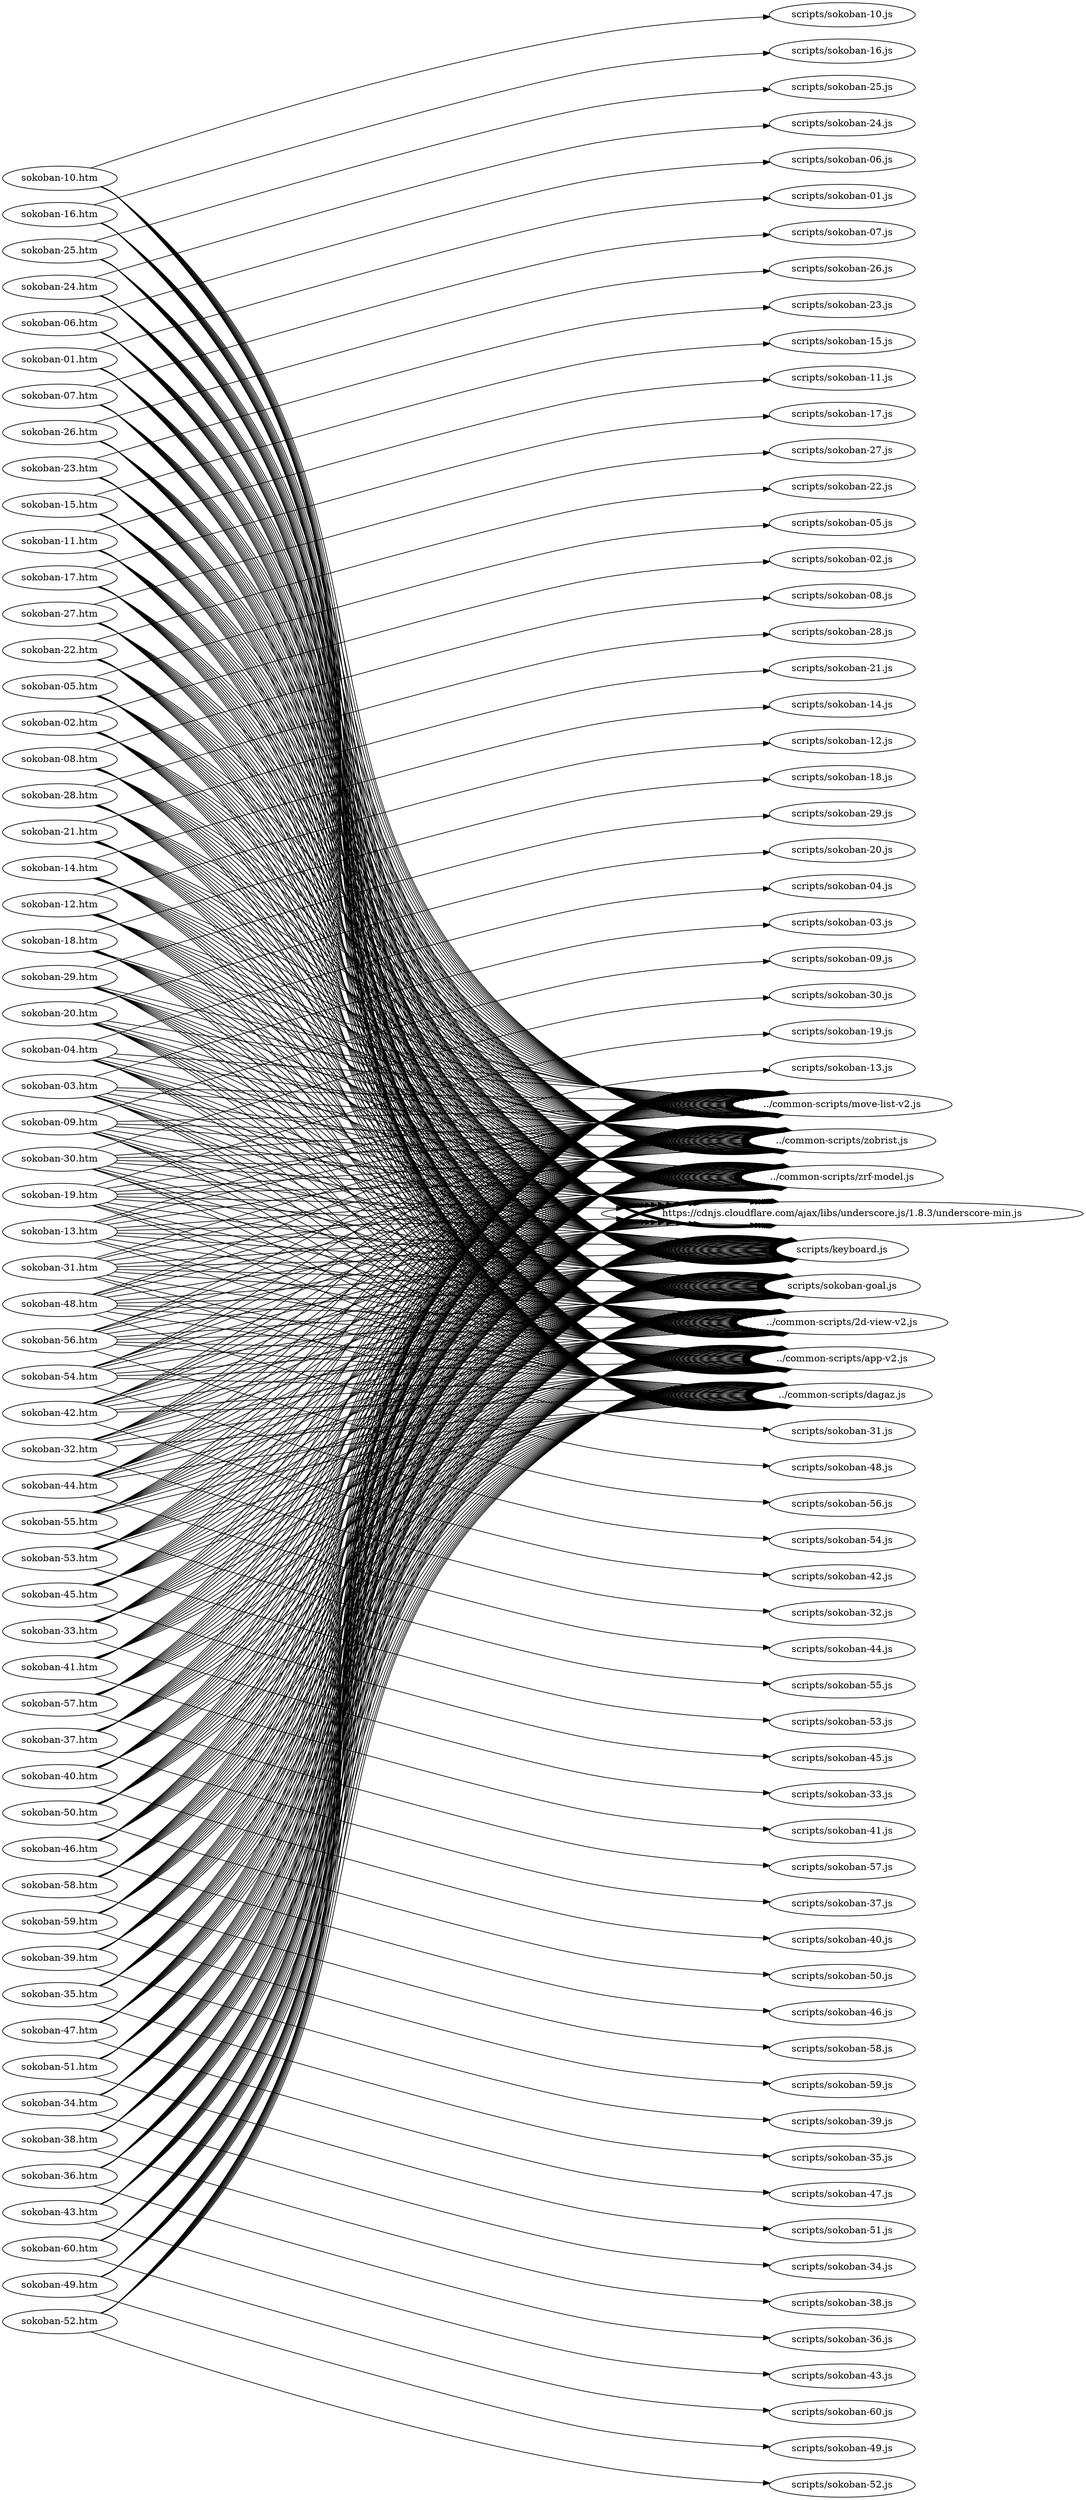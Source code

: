 digraph "graph" {
graph[ ranksep=10, rankdir = LR ];
  "sokoban-01.htm" -> "../common-scripts/2d-view-v2.js";
  "sokoban-01.htm" -> "../common-scripts/app-v2.js";
  "sokoban-01.htm" -> "../common-scripts/dagaz.js";
  "sokoban-01.htm" -> "../common-scripts/move-list-v2.js";
  "sokoban-01.htm" -> "../common-scripts/zobrist.js";
  "sokoban-01.htm" -> "../common-scripts/zrf-model.js";
  "sokoban-01.htm" -> "https://cdnjs.cloudflare.com/ajax/libs/underscore.js/1.8.3/underscore-min.js";
  "sokoban-01.htm" -> "scripts/keyboard.js";
  "sokoban-01.htm" -> "scripts/sokoban-01.js";
  "sokoban-01.htm" -> "scripts/sokoban-goal.js";
  "sokoban-02.htm" -> "../common-scripts/2d-view-v2.js";
  "sokoban-02.htm" -> "../common-scripts/app-v2.js";
  "sokoban-02.htm" -> "../common-scripts/dagaz.js";
  "sokoban-02.htm" -> "../common-scripts/move-list-v2.js";
  "sokoban-02.htm" -> "../common-scripts/zobrist.js";
  "sokoban-02.htm" -> "../common-scripts/zrf-model.js";
  "sokoban-02.htm" -> "https://cdnjs.cloudflare.com/ajax/libs/underscore.js/1.8.3/underscore-min.js";
  "sokoban-02.htm" -> "scripts/keyboard.js";
  "sokoban-02.htm" -> "scripts/sokoban-02.js";
  "sokoban-02.htm" -> "scripts/sokoban-goal.js";
  "sokoban-03.htm" -> "../common-scripts/2d-view-v2.js";
  "sokoban-03.htm" -> "../common-scripts/app-v2.js";
  "sokoban-03.htm" -> "../common-scripts/dagaz.js";
  "sokoban-03.htm" -> "../common-scripts/move-list-v2.js";
  "sokoban-03.htm" -> "../common-scripts/zobrist.js";
  "sokoban-03.htm" -> "../common-scripts/zrf-model.js";
  "sokoban-03.htm" -> "https://cdnjs.cloudflare.com/ajax/libs/underscore.js/1.8.3/underscore-min.js";
  "sokoban-03.htm" -> "scripts/keyboard.js";
  "sokoban-03.htm" -> "scripts/sokoban-03.js";
  "sokoban-03.htm" -> "scripts/sokoban-goal.js";
  "sokoban-04.htm" -> "../common-scripts/2d-view-v2.js";
  "sokoban-04.htm" -> "../common-scripts/app-v2.js";
  "sokoban-04.htm" -> "../common-scripts/dagaz.js";
  "sokoban-04.htm" -> "../common-scripts/move-list-v2.js";
  "sokoban-04.htm" -> "../common-scripts/zobrist.js";
  "sokoban-04.htm" -> "../common-scripts/zrf-model.js";
  "sokoban-04.htm" -> "https://cdnjs.cloudflare.com/ajax/libs/underscore.js/1.8.3/underscore-min.js";
  "sokoban-04.htm" -> "scripts/keyboard.js";
  "sokoban-04.htm" -> "scripts/sokoban-04.js";
  "sokoban-04.htm" -> "scripts/sokoban-goal.js";
  "sokoban-05.htm" -> "../common-scripts/2d-view-v2.js";
  "sokoban-05.htm" -> "../common-scripts/app-v2.js";
  "sokoban-05.htm" -> "../common-scripts/dagaz.js";
  "sokoban-05.htm" -> "../common-scripts/move-list-v2.js";
  "sokoban-05.htm" -> "../common-scripts/zobrist.js";
  "sokoban-05.htm" -> "../common-scripts/zrf-model.js";
  "sokoban-05.htm" -> "https://cdnjs.cloudflare.com/ajax/libs/underscore.js/1.8.3/underscore-min.js";
  "sokoban-05.htm" -> "scripts/keyboard.js";
  "sokoban-05.htm" -> "scripts/sokoban-05.js";
  "sokoban-05.htm" -> "scripts/sokoban-goal.js";
  "sokoban-06.htm" -> "../common-scripts/2d-view-v2.js";
  "sokoban-06.htm" -> "../common-scripts/app-v2.js";
  "sokoban-06.htm" -> "../common-scripts/dagaz.js";
  "sokoban-06.htm" -> "../common-scripts/move-list-v2.js";
  "sokoban-06.htm" -> "../common-scripts/zobrist.js";
  "sokoban-06.htm" -> "../common-scripts/zrf-model.js";
  "sokoban-06.htm" -> "https://cdnjs.cloudflare.com/ajax/libs/underscore.js/1.8.3/underscore-min.js";
  "sokoban-06.htm" -> "scripts/keyboard.js";
  "sokoban-06.htm" -> "scripts/sokoban-06.js";
  "sokoban-06.htm" -> "scripts/sokoban-goal.js";
  "sokoban-07.htm" -> "../common-scripts/2d-view-v2.js";
  "sokoban-07.htm" -> "../common-scripts/app-v2.js";
  "sokoban-07.htm" -> "../common-scripts/dagaz.js";
  "sokoban-07.htm" -> "../common-scripts/move-list-v2.js";
  "sokoban-07.htm" -> "../common-scripts/zobrist.js";
  "sokoban-07.htm" -> "../common-scripts/zrf-model.js";
  "sokoban-07.htm" -> "https://cdnjs.cloudflare.com/ajax/libs/underscore.js/1.8.3/underscore-min.js";
  "sokoban-07.htm" -> "scripts/keyboard.js";
  "sokoban-07.htm" -> "scripts/sokoban-07.js";
  "sokoban-07.htm" -> "scripts/sokoban-goal.js";
  "sokoban-08.htm" -> "../common-scripts/2d-view-v2.js";
  "sokoban-08.htm" -> "../common-scripts/app-v2.js";
  "sokoban-08.htm" -> "../common-scripts/dagaz.js";
  "sokoban-08.htm" -> "../common-scripts/move-list-v2.js";
  "sokoban-08.htm" -> "../common-scripts/zobrist.js";
  "sokoban-08.htm" -> "../common-scripts/zrf-model.js";
  "sokoban-08.htm" -> "https://cdnjs.cloudflare.com/ajax/libs/underscore.js/1.8.3/underscore-min.js";
  "sokoban-08.htm" -> "scripts/keyboard.js";
  "sokoban-08.htm" -> "scripts/sokoban-08.js";
  "sokoban-08.htm" -> "scripts/sokoban-goal.js";
  "sokoban-09.htm" -> "../common-scripts/2d-view-v2.js";
  "sokoban-09.htm" -> "../common-scripts/app-v2.js";
  "sokoban-09.htm" -> "../common-scripts/dagaz.js";
  "sokoban-09.htm" -> "../common-scripts/move-list-v2.js";
  "sokoban-09.htm" -> "../common-scripts/zobrist.js";
  "sokoban-09.htm" -> "../common-scripts/zrf-model.js";
  "sokoban-09.htm" -> "https://cdnjs.cloudflare.com/ajax/libs/underscore.js/1.8.3/underscore-min.js";
  "sokoban-09.htm" -> "scripts/keyboard.js";
  "sokoban-09.htm" -> "scripts/sokoban-09.js";
  "sokoban-09.htm" -> "scripts/sokoban-goal.js";
  "sokoban-10.htm" -> "../common-scripts/2d-view-v2.js";
  "sokoban-10.htm" -> "../common-scripts/app-v2.js";
  "sokoban-10.htm" -> "../common-scripts/dagaz.js";
  "sokoban-10.htm" -> "../common-scripts/move-list-v2.js";
  "sokoban-10.htm" -> "../common-scripts/zobrist.js";
  "sokoban-10.htm" -> "../common-scripts/zrf-model.js";
  "sokoban-10.htm" -> "https://cdnjs.cloudflare.com/ajax/libs/underscore.js/1.8.3/underscore-min.js";
  "sokoban-10.htm" -> "scripts/keyboard.js";
  "sokoban-10.htm" -> "scripts/sokoban-10.js";
  "sokoban-10.htm" -> "scripts/sokoban-goal.js";
  "sokoban-11.htm" -> "../common-scripts/2d-view-v2.js";
  "sokoban-11.htm" -> "../common-scripts/app-v2.js";
  "sokoban-11.htm" -> "../common-scripts/dagaz.js";
  "sokoban-11.htm" -> "../common-scripts/move-list-v2.js";
  "sokoban-11.htm" -> "../common-scripts/zobrist.js";
  "sokoban-11.htm" -> "../common-scripts/zrf-model.js";
  "sokoban-11.htm" -> "https://cdnjs.cloudflare.com/ajax/libs/underscore.js/1.8.3/underscore-min.js";
  "sokoban-11.htm" -> "scripts/keyboard.js";
  "sokoban-11.htm" -> "scripts/sokoban-11.js";
  "sokoban-11.htm" -> "scripts/sokoban-goal.js";
  "sokoban-12.htm" -> "../common-scripts/2d-view-v2.js";
  "sokoban-12.htm" -> "../common-scripts/app-v2.js";
  "sokoban-12.htm" -> "../common-scripts/dagaz.js";
  "sokoban-12.htm" -> "../common-scripts/move-list-v2.js";
  "sokoban-12.htm" -> "../common-scripts/zobrist.js";
  "sokoban-12.htm" -> "../common-scripts/zrf-model.js";
  "sokoban-12.htm" -> "https://cdnjs.cloudflare.com/ajax/libs/underscore.js/1.8.3/underscore-min.js";
  "sokoban-12.htm" -> "scripts/keyboard.js";
  "sokoban-12.htm" -> "scripts/sokoban-12.js";
  "sokoban-12.htm" -> "scripts/sokoban-goal.js";
  "sokoban-13.htm" -> "../common-scripts/2d-view-v2.js";
  "sokoban-13.htm" -> "../common-scripts/app-v2.js";
  "sokoban-13.htm" -> "../common-scripts/dagaz.js";
  "sokoban-13.htm" -> "../common-scripts/move-list-v2.js";
  "sokoban-13.htm" -> "../common-scripts/zobrist.js";
  "sokoban-13.htm" -> "../common-scripts/zrf-model.js";
  "sokoban-13.htm" -> "https://cdnjs.cloudflare.com/ajax/libs/underscore.js/1.8.3/underscore-min.js";
  "sokoban-13.htm" -> "scripts/keyboard.js";
  "sokoban-13.htm" -> "scripts/sokoban-13.js";
  "sokoban-13.htm" -> "scripts/sokoban-goal.js";
  "sokoban-14.htm" -> "../common-scripts/2d-view-v2.js";
  "sokoban-14.htm" -> "../common-scripts/app-v2.js";
  "sokoban-14.htm" -> "../common-scripts/dagaz.js";
  "sokoban-14.htm" -> "../common-scripts/move-list-v2.js";
  "sokoban-14.htm" -> "../common-scripts/zobrist.js";
  "sokoban-14.htm" -> "../common-scripts/zrf-model.js";
  "sokoban-14.htm" -> "https://cdnjs.cloudflare.com/ajax/libs/underscore.js/1.8.3/underscore-min.js";
  "sokoban-14.htm" -> "scripts/keyboard.js";
  "sokoban-14.htm" -> "scripts/sokoban-14.js";
  "sokoban-14.htm" -> "scripts/sokoban-goal.js";
  "sokoban-15.htm" -> "../common-scripts/2d-view-v2.js";
  "sokoban-15.htm" -> "../common-scripts/app-v2.js";
  "sokoban-15.htm" -> "../common-scripts/dagaz.js";
  "sokoban-15.htm" -> "../common-scripts/move-list-v2.js";
  "sokoban-15.htm" -> "../common-scripts/zobrist.js";
  "sokoban-15.htm" -> "../common-scripts/zrf-model.js";
  "sokoban-15.htm" -> "https://cdnjs.cloudflare.com/ajax/libs/underscore.js/1.8.3/underscore-min.js";
  "sokoban-15.htm" -> "scripts/keyboard.js";
  "sokoban-15.htm" -> "scripts/sokoban-15.js";
  "sokoban-15.htm" -> "scripts/sokoban-goal.js";
  "sokoban-16.htm" -> "../common-scripts/2d-view-v2.js";
  "sokoban-16.htm" -> "../common-scripts/app-v2.js";
  "sokoban-16.htm" -> "../common-scripts/dagaz.js";
  "sokoban-16.htm" -> "../common-scripts/move-list-v2.js";
  "sokoban-16.htm" -> "../common-scripts/zobrist.js";
  "sokoban-16.htm" -> "../common-scripts/zrf-model.js";
  "sokoban-16.htm" -> "https://cdnjs.cloudflare.com/ajax/libs/underscore.js/1.8.3/underscore-min.js";
  "sokoban-16.htm" -> "scripts/keyboard.js";
  "sokoban-16.htm" -> "scripts/sokoban-16.js";
  "sokoban-16.htm" -> "scripts/sokoban-goal.js";
  "sokoban-17.htm" -> "../common-scripts/2d-view-v2.js";
  "sokoban-17.htm" -> "../common-scripts/app-v2.js";
  "sokoban-17.htm" -> "../common-scripts/dagaz.js";
  "sokoban-17.htm" -> "../common-scripts/move-list-v2.js";
  "sokoban-17.htm" -> "../common-scripts/zobrist.js";
  "sokoban-17.htm" -> "../common-scripts/zrf-model.js";
  "sokoban-17.htm" -> "https://cdnjs.cloudflare.com/ajax/libs/underscore.js/1.8.3/underscore-min.js";
  "sokoban-17.htm" -> "scripts/keyboard.js";
  "sokoban-17.htm" -> "scripts/sokoban-17.js";
  "sokoban-17.htm" -> "scripts/sokoban-goal.js";
  "sokoban-18.htm" -> "../common-scripts/2d-view-v2.js";
  "sokoban-18.htm" -> "../common-scripts/app-v2.js";
  "sokoban-18.htm" -> "../common-scripts/dagaz.js";
  "sokoban-18.htm" -> "../common-scripts/move-list-v2.js";
  "sokoban-18.htm" -> "../common-scripts/zobrist.js";
  "sokoban-18.htm" -> "../common-scripts/zrf-model.js";
  "sokoban-18.htm" -> "https://cdnjs.cloudflare.com/ajax/libs/underscore.js/1.8.3/underscore-min.js";
  "sokoban-18.htm" -> "scripts/keyboard.js";
  "sokoban-18.htm" -> "scripts/sokoban-18.js";
  "sokoban-18.htm" -> "scripts/sokoban-goal.js";
  "sokoban-19.htm" -> "../common-scripts/2d-view-v2.js";
  "sokoban-19.htm" -> "../common-scripts/app-v2.js";
  "sokoban-19.htm" -> "../common-scripts/dagaz.js";
  "sokoban-19.htm" -> "../common-scripts/move-list-v2.js";
  "sokoban-19.htm" -> "../common-scripts/zobrist.js";
  "sokoban-19.htm" -> "../common-scripts/zrf-model.js";
  "sokoban-19.htm" -> "https://cdnjs.cloudflare.com/ajax/libs/underscore.js/1.8.3/underscore-min.js";
  "sokoban-19.htm" -> "scripts/keyboard.js";
  "sokoban-19.htm" -> "scripts/sokoban-19.js";
  "sokoban-19.htm" -> "scripts/sokoban-goal.js";
  "sokoban-20.htm" -> "../common-scripts/2d-view-v2.js";
  "sokoban-20.htm" -> "../common-scripts/app-v2.js";
  "sokoban-20.htm" -> "../common-scripts/dagaz.js";
  "sokoban-20.htm" -> "../common-scripts/move-list-v2.js";
  "sokoban-20.htm" -> "../common-scripts/zobrist.js";
  "sokoban-20.htm" -> "../common-scripts/zrf-model.js";
  "sokoban-20.htm" -> "https://cdnjs.cloudflare.com/ajax/libs/underscore.js/1.8.3/underscore-min.js";
  "sokoban-20.htm" -> "scripts/keyboard.js";
  "sokoban-20.htm" -> "scripts/sokoban-20.js";
  "sokoban-20.htm" -> "scripts/sokoban-goal.js";
  "sokoban-21.htm" -> "../common-scripts/2d-view-v2.js";
  "sokoban-21.htm" -> "../common-scripts/app-v2.js";
  "sokoban-21.htm" -> "../common-scripts/dagaz.js";
  "sokoban-21.htm" -> "../common-scripts/move-list-v2.js";
  "sokoban-21.htm" -> "../common-scripts/zobrist.js";
  "sokoban-21.htm" -> "../common-scripts/zrf-model.js";
  "sokoban-21.htm" -> "https://cdnjs.cloudflare.com/ajax/libs/underscore.js/1.8.3/underscore-min.js";
  "sokoban-21.htm" -> "scripts/keyboard.js";
  "sokoban-21.htm" -> "scripts/sokoban-21.js";
  "sokoban-21.htm" -> "scripts/sokoban-goal.js";
  "sokoban-22.htm" -> "../common-scripts/2d-view-v2.js";
  "sokoban-22.htm" -> "../common-scripts/app-v2.js";
  "sokoban-22.htm" -> "../common-scripts/dagaz.js";
  "sokoban-22.htm" -> "../common-scripts/move-list-v2.js";
  "sokoban-22.htm" -> "../common-scripts/zobrist.js";
  "sokoban-22.htm" -> "../common-scripts/zrf-model.js";
  "sokoban-22.htm" -> "https://cdnjs.cloudflare.com/ajax/libs/underscore.js/1.8.3/underscore-min.js";
  "sokoban-22.htm" -> "scripts/keyboard.js";
  "sokoban-22.htm" -> "scripts/sokoban-22.js";
  "sokoban-22.htm" -> "scripts/sokoban-goal.js";
  "sokoban-23.htm" -> "../common-scripts/2d-view-v2.js";
  "sokoban-23.htm" -> "../common-scripts/app-v2.js";
  "sokoban-23.htm" -> "../common-scripts/dagaz.js";
  "sokoban-23.htm" -> "../common-scripts/move-list-v2.js";
  "sokoban-23.htm" -> "../common-scripts/zobrist.js";
  "sokoban-23.htm" -> "../common-scripts/zrf-model.js";
  "sokoban-23.htm" -> "https://cdnjs.cloudflare.com/ajax/libs/underscore.js/1.8.3/underscore-min.js";
  "sokoban-23.htm" -> "scripts/keyboard.js";
  "sokoban-23.htm" -> "scripts/sokoban-23.js";
  "sokoban-23.htm" -> "scripts/sokoban-goal.js";
  "sokoban-24.htm" -> "../common-scripts/2d-view-v2.js";
  "sokoban-24.htm" -> "../common-scripts/app-v2.js";
  "sokoban-24.htm" -> "../common-scripts/dagaz.js";
  "sokoban-24.htm" -> "../common-scripts/move-list-v2.js";
  "sokoban-24.htm" -> "../common-scripts/zobrist.js";
  "sokoban-24.htm" -> "../common-scripts/zrf-model.js";
  "sokoban-24.htm" -> "https://cdnjs.cloudflare.com/ajax/libs/underscore.js/1.8.3/underscore-min.js";
  "sokoban-24.htm" -> "scripts/keyboard.js";
  "sokoban-24.htm" -> "scripts/sokoban-24.js";
  "sokoban-24.htm" -> "scripts/sokoban-goal.js";
  "sokoban-25.htm" -> "../common-scripts/2d-view-v2.js";
  "sokoban-25.htm" -> "../common-scripts/app-v2.js";
  "sokoban-25.htm" -> "../common-scripts/dagaz.js";
  "sokoban-25.htm" -> "../common-scripts/move-list-v2.js";
  "sokoban-25.htm" -> "../common-scripts/zobrist.js";
  "sokoban-25.htm" -> "../common-scripts/zrf-model.js";
  "sokoban-25.htm" -> "https://cdnjs.cloudflare.com/ajax/libs/underscore.js/1.8.3/underscore-min.js";
  "sokoban-25.htm" -> "scripts/keyboard.js";
  "sokoban-25.htm" -> "scripts/sokoban-25.js";
  "sokoban-25.htm" -> "scripts/sokoban-goal.js";
  "sokoban-26.htm" -> "../common-scripts/2d-view-v2.js";
  "sokoban-26.htm" -> "../common-scripts/app-v2.js";
  "sokoban-26.htm" -> "../common-scripts/dagaz.js";
  "sokoban-26.htm" -> "../common-scripts/move-list-v2.js";
  "sokoban-26.htm" -> "../common-scripts/zobrist.js";
  "sokoban-26.htm" -> "../common-scripts/zrf-model.js";
  "sokoban-26.htm" -> "https://cdnjs.cloudflare.com/ajax/libs/underscore.js/1.8.3/underscore-min.js";
  "sokoban-26.htm" -> "scripts/keyboard.js";
  "sokoban-26.htm" -> "scripts/sokoban-26.js";
  "sokoban-26.htm" -> "scripts/sokoban-goal.js";
  "sokoban-27.htm" -> "../common-scripts/2d-view-v2.js";
  "sokoban-27.htm" -> "../common-scripts/app-v2.js";
  "sokoban-27.htm" -> "../common-scripts/dagaz.js";
  "sokoban-27.htm" -> "../common-scripts/move-list-v2.js";
  "sokoban-27.htm" -> "../common-scripts/zobrist.js";
  "sokoban-27.htm" -> "../common-scripts/zrf-model.js";
  "sokoban-27.htm" -> "https://cdnjs.cloudflare.com/ajax/libs/underscore.js/1.8.3/underscore-min.js";
  "sokoban-27.htm" -> "scripts/keyboard.js";
  "sokoban-27.htm" -> "scripts/sokoban-27.js";
  "sokoban-27.htm" -> "scripts/sokoban-goal.js";
  "sokoban-28.htm" -> "../common-scripts/2d-view-v2.js";
  "sokoban-28.htm" -> "../common-scripts/app-v2.js";
  "sokoban-28.htm" -> "../common-scripts/dagaz.js";
  "sokoban-28.htm" -> "../common-scripts/move-list-v2.js";
  "sokoban-28.htm" -> "../common-scripts/zobrist.js";
  "sokoban-28.htm" -> "../common-scripts/zrf-model.js";
  "sokoban-28.htm" -> "https://cdnjs.cloudflare.com/ajax/libs/underscore.js/1.8.3/underscore-min.js";
  "sokoban-28.htm" -> "scripts/keyboard.js";
  "sokoban-28.htm" -> "scripts/sokoban-28.js";
  "sokoban-28.htm" -> "scripts/sokoban-goal.js";
  "sokoban-29.htm" -> "../common-scripts/2d-view-v2.js";
  "sokoban-29.htm" -> "../common-scripts/app-v2.js";
  "sokoban-29.htm" -> "../common-scripts/dagaz.js";
  "sokoban-29.htm" -> "../common-scripts/move-list-v2.js";
  "sokoban-29.htm" -> "../common-scripts/zobrist.js";
  "sokoban-29.htm" -> "../common-scripts/zrf-model.js";
  "sokoban-29.htm" -> "https://cdnjs.cloudflare.com/ajax/libs/underscore.js/1.8.3/underscore-min.js";
  "sokoban-29.htm" -> "scripts/keyboard.js";
  "sokoban-29.htm" -> "scripts/sokoban-29.js";
  "sokoban-29.htm" -> "scripts/sokoban-goal.js";
  "sokoban-30.htm" -> "../common-scripts/2d-view-v2.js";
  "sokoban-30.htm" -> "../common-scripts/app-v2.js";
  "sokoban-30.htm" -> "../common-scripts/dagaz.js";
  "sokoban-30.htm" -> "../common-scripts/move-list-v2.js";
  "sokoban-30.htm" -> "../common-scripts/zobrist.js";
  "sokoban-30.htm" -> "../common-scripts/zrf-model.js";
  "sokoban-30.htm" -> "https://cdnjs.cloudflare.com/ajax/libs/underscore.js/1.8.3/underscore-min.js";
  "sokoban-30.htm" -> "scripts/keyboard.js";
  "sokoban-30.htm" -> "scripts/sokoban-30.js";
  "sokoban-30.htm" -> "scripts/sokoban-goal.js";
  "sokoban-31.htm" -> "../common-scripts/2d-view-v2.js";
  "sokoban-31.htm" -> "../common-scripts/app-v2.js";
  "sokoban-31.htm" -> "../common-scripts/dagaz.js";
  "sokoban-31.htm" -> "../common-scripts/move-list-v2.js";
  "sokoban-31.htm" -> "../common-scripts/zobrist.js";
  "sokoban-31.htm" -> "../common-scripts/zrf-model.js";
  "sokoban-31.htm" -> "https://cdnjs.cloudflare.com/ajax/libs/underscore.js/1.8.3/underscore-min.js";
  "sokoban-31.htm" -> "scripts/keyboard.js";
  "sokoban-31.htm" -> "scripts/sokoban-31.js";
  "sokoban-31.htm" -> "scripts/sokoban-goal.js";
  "sokoban-32.htm" -> "../common-scripts/2d-view-v2.js";
  "sokoban-32.htm" -> "../common-scripts/app-v2.js";
  "sokoban-32.htm" -> "../common-scripts/dagaz.js";
  "sokoban-32.htm" -> "../common-scripts/move-list-v2.js";
  "sokoban-32.htm" -> "../common-scripts/zobrist.js";
  "sokoban-32.htm" -> "../common-scripts/zrf-model.js";
  "sokoban-32.htm" -> "https://cdnjs.cloudflare.com/ajax/libs/underscore.js/1.8.3/underscore-min.js";
  "sokoban-32.htm" -> "scripts/keyboard.js";
  "sokoban-32.htm" -> "scripts/sokoban-32.js";
  "sokoban-32.htm" -> "scripts/sokoban-goal.js";
  "sokoban-33.htm" -> "../common-scripts/2d-view-v2.js";
  "sokoban-33.htm" -> "../common-scripts/app-v2.js";
  "sokoban-33.htm" -> "../common-scripts/dagaz.js";
  "sokoban-33.htm" -> "../common-scripts/move-list-v2.js";
  "sokoban-33.htm" -> "../common-scripts/zobrist.js";
  "sokoban-33.htm" -> "../common-scripts/zrf-model.js";
  "sokoban-33.htm" -> "https://cdnjs.cloudflare.com/ajax/libs/underscore.js/1.8.3/underscore-min.js";
  "sokoban-33.htm" -> "scripts/keyboard.js";
  "sokoban-33.htm" -> "scripts/sokoban-33.js";
  "sokoban-33.htm" -> "scripts/sokoban-goal.js";
  "sokoban-34.htm" -> "../common-scripts/2d-view-v2.js";
  "sokoban-34.htm" -> "../common-scripts/app-v2.js";
  "sokoban-34.htm" -> "../common-scripts/dagaz.js";
  "sokoban-34.htm" -> "../common-scripts/move-list-v2.js";
  "sokoban-34.htm" -> "../common-scripts/zobrist.js";
  "sokoban-34.htm" -> "../common-scripts/zrf-model.js";
  "sokoban-34.htm" -> "https://cdnjs.cloudflare.com/ajax/libs/underscore.js/1.8.3/underscore-min.js";
  "sokoban-34.htm" -> "scripts/keyboard.js";
  "sokoban-34.htm" -> "scripts/sokoban-34.js";
  "sokoban-34.htm" -> "scripts/sokoban-goal.js";
  "sokoban-35.htm" -> "../common-scripts/2d-view-v2.js";
  "sokoban-35.htm" -> "../common-scripts/app-v2.js";
  "sokoban-35.htm" -> "../common-scripts/dagaz.js";
  "sokoban-35.htm" -> "../common-scripts/move-list-v2.js";
  "sokoban-35.htm" -> "../common-scripts/zobrist.js";
  "sokoban-35.htm" -> "../common-scripts/zrf-model.js";
  "sokoban-35.htm" -> "https://cdnjs.cloudflare.com/ajax/libs/underscore.js/1.8.3/underscore-min.js";
  "sokoban-35.htm" -> "scripts/keyboard.js";
  "sokoban-35.htm" -> "scripts/sokoban-35.js";
  "sokoban-35.htm" -> "scripts/sokoban-goal.js";
  "sokoban-36.htm" -> "../common-scripts/2d-view-v2.js";
  "sokoban-36.htm" -> "../common-scripts/app-v2.js";
  "sokoban-36.htm" -> "../common-scripts/dagaz.js";
  "sokoban-36.htm" -> "../common-scripts/move-list-v2.js";
  "sokoban-36.htm" -> "../common-scripts/zobrist.js";
  "sokoban-36.htm" -> "../common-scripts/zrf-model.js";
  "sokoban-36.htm" -> "https://cdnjs.cloudflare.com/ajax/libs/underscore.js/1.8.3/underscore-min.js";
  "sokoban-36.htm" -> "scripts/keyboard.js";
  "sokoban-36.htm" -> "scripts/sokoban-36.js";
  "sokoban-36.htm" -> "scripts/sokoban-goal.js";
  "sokoban-37.htm" -> "../common-scripts/2d-view-v2.js";
  "sokoban-37.htm" -> "../common-scripts/app-v2.js";
  "sokoban-37.htm" -> "../common-scripts/dagaz.js";
  "sokoban-37.htm" -> "../common-scripts/move-list-v2.js";
  "sokoban-37.htm" -> "../common-scripts/zobrist.js";
  "sokoban-37.htm" -> "../common-scripts/zrf-model.js";
  "sokoban-37.htm" -> "https://cdnjs.cloudflare.com/ajax/libs/underscore.js/1.8.3/underscore-min.js";
  "sokoban-37.htm" -> "scripts/keyboard.js";
  "sokoban-37.htm" -> "scripts/sokoban-37.js";
  "sokoban-37.htm" -> "scripts/sokoban-goal.js";
  "sokoban-38.htm" -> "../common-scripts/2d-view-v2.js";
  "sokoban-38.htm" -> "../common-scripts/app-v2.js";
  "sokoban-38.htm" -> "../common-scripts/dagaz.js";
  "sokoban-38.htm" -> "../common-scripts/move-list-v2.js";
  "sokoban-38.htm" -> "../common-scripts/zobrist.js";
  "sokoban-38.htm" -> "../common-scripts/zrf-model.js";
  "sokoban-38.htm" -> "https://cdnjs.cloudflare.com/ajax/libs/underscore.js/1.8.3/underscore-min.js";
  "sokoban-38.htm" -> "scripts/keyboard.js";
  "sokoban-38.htm" -> "scripts/sokoban-38.js";
  "sokoban-38.htm" -> "scripts/sokoban-goal.js";
  "sokoban-39.htm" -> "../common-scripts/2d-view-v2.js";
  "sokoban-39.htm" -> "../common-scripts/app-v2.js";
  "sokoban-39.htm" -> "../common-scripts/dagaz.js";
  "sokoban-39.htm" -> "../common-scripts/move-list-v2.js";
  "sokoban-39.htm" -> "../common-scripts/zobrist.js";
  "sokoban-39.htm" -> "../common-scripts/zrf-model.js";
  "sokoban-39.htm" -> "https://cdnjs.cloudflare.com/ajax/libs/underscore.js/1.8.3/underscore-min.js";
  "sokoban-39.htm" -> "scripts/keyboard.js";
  "sokoban-39.htm" -> "scripts/sokoban-39.js";
  "sokoban-39.htm" -> "scripts/sokoban-goal.js";
  "sokoban-40.htm" -> "../common-scripts/2d-view-v2.js";
  "sokoban-40.htm" -> "../common-scripts/app-v2.js";
  "sokoban-40.htm" -> "../common-scripts/dagaz.js";
  "sokoban-40.htm" -> "../common-scripts/move-list-v2.js";
  "sokoban-40.htm" -> "../common-scripts/zobrist.js";
  "sokoban-40.htm" -> "../common-scripts/zrf-model.js";
  "sokoban-40.htm" -> "https://cdnjs.cloudflare.com/ajax/libs/underscore.js/1.8.3/underscore-min.js";
  "sokoban-40.htm" -> "scripts/keyboard.js";
  "sokoban-40.htm" -> "scripts/sokoban-40.js";
  "sokoban-40.htm" -> "scripts/sokoban-goal.js";
  "sokoban-41.htm" -> "../common-scripts/2d-view-v2.js";
  "sokoban-41.htm" -> "../common-scripts/app-v2.js";
  "sokoban-41.htm" -> "../common-scripts/dagaz.js";
  "sokoban-41.htm" -> "../common-scripts/move-list-v2.js";
  "sokoban-41.htm" -> "../common-scripts/zobrist.js";
  "sokoban-41.htm" -> "../common-scripts/zrf-model.js";
  "sokoban-41.htm" -> "https://cdnjs.cloudflare.com/ajax/libs/underscore.js/1.8.3/underscore-min.js";
  "sokoban-41.htm" -> "scripts/keyboard.js";
  "sokoban-41.htm" -> "scripts/sokoban-41.js";
  "sokoban-41.htm" -> "scripts/sokoban-goal.js";
  "sokoban-42.htm" -> "../common-scripts/2d-view-v2.js";
  "sokoban-42.htm" -> "../common-scripts/app-v2.js";
  "sokoban-42.htm" -> "../common-scripts/dagaz.js";
  "sokoban-42.htm" -> "../common-scripts/move-list-v2.js";
  "sokoban-42.htm" -> "../common-scripts/zobrist.js";
  "sokoban-42.htm" -> "../common-scripts/zrf-model.js";
  "sokoban-42.htm" -> "https://cdnjs.cloudflare.com/ajax/libs/underscore.js/1.8.3/underscore-min.js";
  "sokoban-42.htm" -> "scripts/keyboard.js";
  "sokoban-42.htm" -> "scripts/sokoban-42.js";
  "sokoban-42.htm" -> "scripts/sokoban-goal.js";
  "sokoban-43.htm" -> "../common-scripts/2d-view-v2.js";
  "sokoban-43.htm" -> "../common-scripts/app-v2.js";
  "sokoban-43.htm" -> "../common-scripts/dagaz.js";
  "sokoban-43.htm" -> "../common-scripts/move-list-v2.js";
  "sokoban-43.htm" -> "../common-scripts/zobrist.js";
  "sokoban-43.htm" -> "../common-scripts/zrf-model.js";
  "sokoban-43.htm" -> "https://cdnjs.cloudflare.com/ajax/libs/underscore.js/1.8.3/underscore-min.js";
  "sokoban-43.htm" -> "scripts/keyboard.js";
  "sokoban-43.htm" -> "scripts/sokoban-43.js";
  "sokoban-43.htm" -> "scripts/sokoban-goal.js";
  "sokoban-44.htm" -> "../common-scripts/2d-view-v2.js";
  "sokoban-44.htm" -> "../common-scripts/app-v2.js";
  "sokoban-44.htm" -> "../common-scripts/dagaz.js";
  "sokoban-44.htm" -> "../common-scripts/move-list-v2.js";
  "sokoban-44.htm" -> "../common-scripts/zobrist.js";
  "sokoban-44.htm" -> "../common-scripts/zrf-model.js";
  "sokoban-44.htm" -> "https://cdnjs.cloudflare.com/ajax/libs/underscore.js/1.8.3/underscore-min.js";
  "sokoban-44.htm" -> "scripts/keyboard.js";
  "sokoban-44.htm" -> "scripts/sokoban-44.js";
  "sokoban-44.htm" -> "scripts/sokoban-goal.js";
  "sokoban-45.htm" -> "../common-scripts/2d-view-v2.js";
  "sokoban-45.htm" -> "../common-scripts/app-v2.js";
  "sokoban-45.htm" -> "../common-scripts/dagaz.js";
  "sokoban-45.htm" -> "../common-scripts/move-list-v2.js";
  "sokoban-45.htm" -> "../common-scripts/zobrist.js";
  "sokoban-45.htm" -> "../common-scripts/zrf-model.js";
  "sokoban-45.htm" -> "https://cdnjs.cloudflare.com/ajax/libs/underscore.js/1.8.3/underscore-min.js";
  "sokoban-45.htm" -> "scripts/keyboard.js";
  "sokoban-45.htm" -> "scripts/sokoban-45.js";
  "sokoban-45.htm" -> "scripts/sokoban-goal.js";
  "sokoban-46.htm" -> "../common-scripts/2d-view-v2.js";
  "sokoban-46.htm" -> "../common-scripts/app-v2.js";
  "sokoban-46.htm" -> "../common-scripts/dagaz.js";
  "sokoban-46.htm" -> "../common-scripts/move-list-v2.js";
  "sokoban-46.htm" -> "../common-scripts/zobrist.js";
  "sokoban-46.htm" -> "../common-scripts/zrf-model.js";
  "sokoban-46.htm" -> "https://cdnjs.cloudflare.com/ajax/libs/underscore.js/1.8.3/underscore-min.js";
  "sokoban-46.htm" -> "scripts/keyboard.js";
  "sokoban-46.htm" -> "scripts/sokoban-46.js";
  "sokoban-46.htm" -> "scripts/sokoban-goal.js";
  "sokoban-47.htm" -> "../common-scripts/2d-view-v2.js";
  "sokoban-47.htm" -> "../common-scripts/app-v2.js";
  "sokoban-47.htm" -> "../common-scripts/dagaz.js";
  "sokoban-47.htm" -> "../common-scripts/move-list-v2.js";
  "sokoban-47.htm" -> "../common-scripts/zobrist.js";
  "sokoban-47.htm" -> "../common-scripts/zrf-model.js";
  "sokoban-47.htm" -> "https://cdnjs.cloudflare.com/ajax/libs/underscore.js/1.8.3/underscore-min.js";
  "sokoban-47.htm" -> "scripts/keyboard.js";
  "sokoban-47.htm" -> "scripts/sokoban-47.js";
  "sokoban-47.htm" -> "scripts/sokoban-goal.js";
  "sokoban-48.htm" -> "../common-scripts/2d-view-v2.js";
  "sokoban-48.htm" -> "../common-scripts/app-v2.js";
  "sokoban-48.htm" -> "../common-scripts/dagaz.js";
  "sokoban-48.htm" -> "../common-scripts/move-list-v2.js";
  "sokoban-48.htm" -> "../common-scripts/zobrist.js";
  "sokoban-48.htm" -> "../common-scripts/zrf-model.js";
  "sokoban-48.htm" -> "https://cdnjs.cloudflare.com/ajax/libs/underscore.js/1.8.3/underscore-min.js";
  "sokoban-48.htm" -> "scripts/keyboard.js";
  "sokoban-48.htm" -> "scripts/sokoban-48.js";
  "sokoban-48.htm" -> "scripts/sokoban-goal.js";
  "sokoban-49.htm" -> "../common-scripts/2d-view-v2.js";
  "sokoban-49.htm" -> "../common-scripts/app-v2.js";
  "sokoban-49.htm" -> "../common-scripts/dagaz.js";
  "sokoban-49.htm" -> "../common-scripts/move-list-v2.js";
  "sokoban-49.htm" -> "../common-scripts/zobrist.js";
  "sokoban-49.htm" -> "../common-scripts/zrf-model.js";
  "sokoban-49.htm" -> "https://cdnjs.cloudflare.com/ajax/libs/underscore.js/1.8.3/underscore-min.js";
  "sokoban-49.htm" -> "scripts/keyboard.js";
  "sokoban-49.htm" -> "scripts/sokoban-49.js";
  "sokoban-49.htm" -> "scripts/sokoban-goal.js";
  "sokoban-50.htm" -> "../common-scripts/2d-view-v2.js";
  "sokoban-50.htm" -> "../common-scripts/app-v2.js";
  "sokoban-50.htm" -> "../common-scripts/dagaz.js";
  "sokoban-50.htm" -> "../common-scripts/move-list-v2.js";
  "sokoban-50.htm" -> "../common-scripts/zobrist.js";
  "sokoban-50.htm" -> "../common-scripts/zrf-model.js";
  "sokoban-50.htm" -> "https://cdnjs.cloudflare.com/ajax/libs/underscore.js/1.8.3/underscore-min.js";
  "sokoban-50.htm" -> "scripts/keyboard.js";
  "sokoban-50.htm" -> "scripts/sokoban-50.js";
  "sokoban-50.htm" -> "scripts/sokoban-goal.js";
  "sokoban-51.htm" -> "../common-scripts/2d-view-v2.js";
  "sokoban-51.htm" -> "../common-scripts/app-v2.js";
  "sokoban-51.htm" -> "../common-scripts/dagaz.js";
  "sokoban-51.htm" -> "../common-scripts/move-list-v2.js";
  "sokoban-51.htm" -> "../common-scripts/zobrist.js";
  "sokoban-51.htm" -> "../common-scripts/zrf-model.js";
  "sokoban-51.htm" -> "https://cdnjs.cloudflare.com/ajax/libs/underscore.js/1.8.3/underscore-min.js";
  "sokoban-51.htm" -> "scripts/keyboard.js";
  "sokoban-51.htm" -> "scripts/sokoban-51.js";
  "sokoban-51.htm" -> "scripts/sokoban-goal.js";
  "sokoban-52.htm" -> "../common-scripts/2d-view-v2.js";
  "sokoban-52.htm" -> "../common-scripts/app-v2.js";
  "sokoban-52.htm" -> "../common-scripts/dagaz.js";
  "sokoban-52.htm" -> "../common-scripts/move-list-v2.js";
  "sokoban-52.htm" -> "../common-scripts/zobrist.js";
  "sokoban-52.htm" -> "../common-scripts/zrf-model.js";
  "sokoban-52.htm" -> "https://cdnjs.cloudflare.com/ajax/libs/underscore.js/1.8.3/underscore-min.js";
  "sokoban-52.htm" -> "scripts/keyboard.js";
  "sokoban-52.htm" -> "scripts/sokoban-52.js";
  "sokoban-52.htm" -> "scripts/sokoban-goal.js";
  "sokoban-53.htm" -> "../common-scripts/2d-view-v2.js";
  "sokoban-53.htm" -> "../common-scripts/app-v2.js";
  "sokoban-53.htm" -> "../common-scripts/dagaz.js";
  "sokoban-53.htm" -> "../common-scripts/move-list-v2.js";
  "sokoban-53.htm" -> "../common-scripts/zobrist.js";
  "sokoban-53.htm" -> "../common-scripts/zrf-model.js";
  "sokoban-53.htm" -> "https://cdnjs.cloudflare.com/ajax/libs/underscore.js/1.8.3/underscore-min.js";
  "sokoban-53.htm" -> "scripts/keyboard.js";
  "sokoban-53.htm" -> "scripts/sokoban-53.js";
  "sokoban-53.htm" -> "scripts/sokoban-goal.js";
  "sokoban-54.htm" -> "../common-scripts/2d-view-v2.js";
  "sokoban-54.htm" -> "../common-scripts/app-v2.js";
  "sokoban-54.htm" -> "../common-scripts/dagaz.js";
  "sokoban-54.htm" -> "../common-scripts/move-list-v2.js";
  "sokoban-54.htm" -> "../common-scripts/zobrist.js";
  "sokoban-54.htm" -> "../common-scripts/zrf-model.js";
  "sokoban-54.htm" -> "https://cdnjs.cloudflare.com/ajax/libs/underscore.js/1.8.3/underscore-min.js";
  "sokoban-54.htm" -> "scripts/keyboard.js";
  "sokoban-54.htm" -> "scripts/sokoban-54.js";
  "sokoban-54.htm" -> "scripts/sokoban-goal.js";
  "sokoban-55.htm" -> "../common-scripts/2d-view-v2.js";
  "sokoban-55.htm" -> "../common-scripts/app-v2.js";
  "sokoban-55.htm" -> "../common-scripts/dagaz.js";
  "sokoban-55.htm" -> "../common-scripts/move-list-v2.js";
  "sokoban-55.htm" -> "../common-scripts/zobrist.js";
  "sokoban-55.htm" -> "../common-scripts/zrf-model.js";
  "sokoban-55.htm" -> "https://cdnjs.cloudflare.com/ajax/libs/underscore.js/1.8.3/underscore-min.js";
  "sokoban-55.htm" -> "scripts/keyboard.js";
  "sokoban-55.htm" -> "scripts/sokoban-55.js";
  "sokoban-55.htm" -> "scripts/sokoban-goal.js";
  "sokoban-56.htm" -> "../common-scripts/2d-view-v2.js";
  "sokoban-56.htm" -> "../common-scripts/app-v2.js";
  "sokoban-56.htm" -> "../common-scripts/dagaz.js";
  "sokoban-56.htm" -> "../common-scripts/move-list-v2.js";
  "sokoban-56.htm" -> "../common-scripts/zobrist.js";
  "sokoban-56.htm" -> "../common-scripts/zrf-model.js";
  "sokoban-56.htm" -> "https://cdnjs.cloudflare.com/ajax/libs/underscore.js/1.8.3/underscore-min.js";
  "sokoban-56.htm" -> "scripts/keyboard.js";
  "sokoban-56.htm" -> "scripts/sokoban-56.js";
  "sokoban-56.htm" -> "scripts/sokoban-goal.js";
  "sokoban-57.htm" -> "../common-scripts/2d-view-v2.js";
  "sokoban-57.htm" -> "../common-scripts/app-v2.js";
  "sokoban-57.htm" -> "../common-scripts/dagaz.js";
  "sokoban-57.htm" -> "../common-scripts/move-list-v2.js";
  "sokoban-57.htm" -> "../common-scripts/zobrist.js";
  "sokoban-57.htm" -> "../common-scripts/zrf-model.js";
  "sokoban-57.htm" -> "https://cdnjs.cloudflare.com/ajax/libs/underscore.js/1.8.3/underscore-min.js";
  "sokoban-57.htm" -> "scripts/keyboard.js";
  "sokoban-57.htm" -> "scripts/sokoban-57.js";
  "sokoban-57.htm" -> "scripts/sokoban-goal.js";
  "sokoban-58.htm" -> "../common-scripts/2d-view-v2.js";
  "sokoban-58.htm" -> "../common-scripts/app-v2.js";
  "sokoban-58.htm" -> "../common-scripts/dagaz.js";
  "sokoban-58.htm" -> "../common-scripts/move-list-v2.js";
  "sokoban-58.htm" -> "../common-scripts/zobrist.js";
  "sokoban-58.htm" -> "../common-scripts/zrf-model.js";
  "sokoban-58.htm" -> "https://cdnjs.cloudflare.com/ajax/libs/underscore.js/1.8.3/underscore-min.js";
  "sokoban-58.htm" -> "scripts/keyboard.js";
  "sokoban-58.htm" -> "scripts/sokoban-58.js";
  "sokoban-58.htm" -> "scripts/sokoban-goal.js";
  "sokoban-59.htm" -> "../common-scripts/2d-view-v2.js";
  "sokoban-59.htm" -> "../common-scripts/app-v2.js";
  "sokoban-59.htm" -> "../common-scripts/dagaz.js";
  "sokoban-59.htm" -> "../common-scripts/move-list-v2.js";
  "sokoban-59.htm" -> "../common-scripts/zobrist.js";
  "sokoban-59.htm" -> "../common-scripts/zrf-model.js";
  "sokoban-59.htm" -> "https://cdnjs.cloudflare.com/ajax/libs/underscore.js/1.8.3/underscore-min.js";
  "sokoban-59.htm" -> "scripts/keyboard.js";
  "sokoban-59.htm" -> "scripts/sokoban-59.js";
  "sokoban-59.htm" -> "scripts/sokoban-goal.js";
  "sokoban-60.htm" -> "../common-scripts/2d-view-v2.js";
  "sokoban-60.htm" -> "../common-scripts/app-v2.js";
  "sokoban-60.htm" -> "../common-scripts/dagaz.js";
  "sokoban-60.htm" -> "../common-scripts/move-list-v2.js";
  "sokoban-60.htm" -> "../common-scripts/zobrist.js";
  "sokoban-60.htm" -> "../common-scripts/zrf-model.js";
  "sokoban-60.htm" -> "https://cdnjs.cloudflare.com/ajax/libs/underscore.js/1.8.3/underscore-min.js";
  "sokoban-60.htm" -> "scripts/keyboard.js";
  "sokoban-60.htm" -> "scripts/sokoban-60.js";
  "sokoban-60.htm" -> "scripts/sokoban-goal.js";
}
